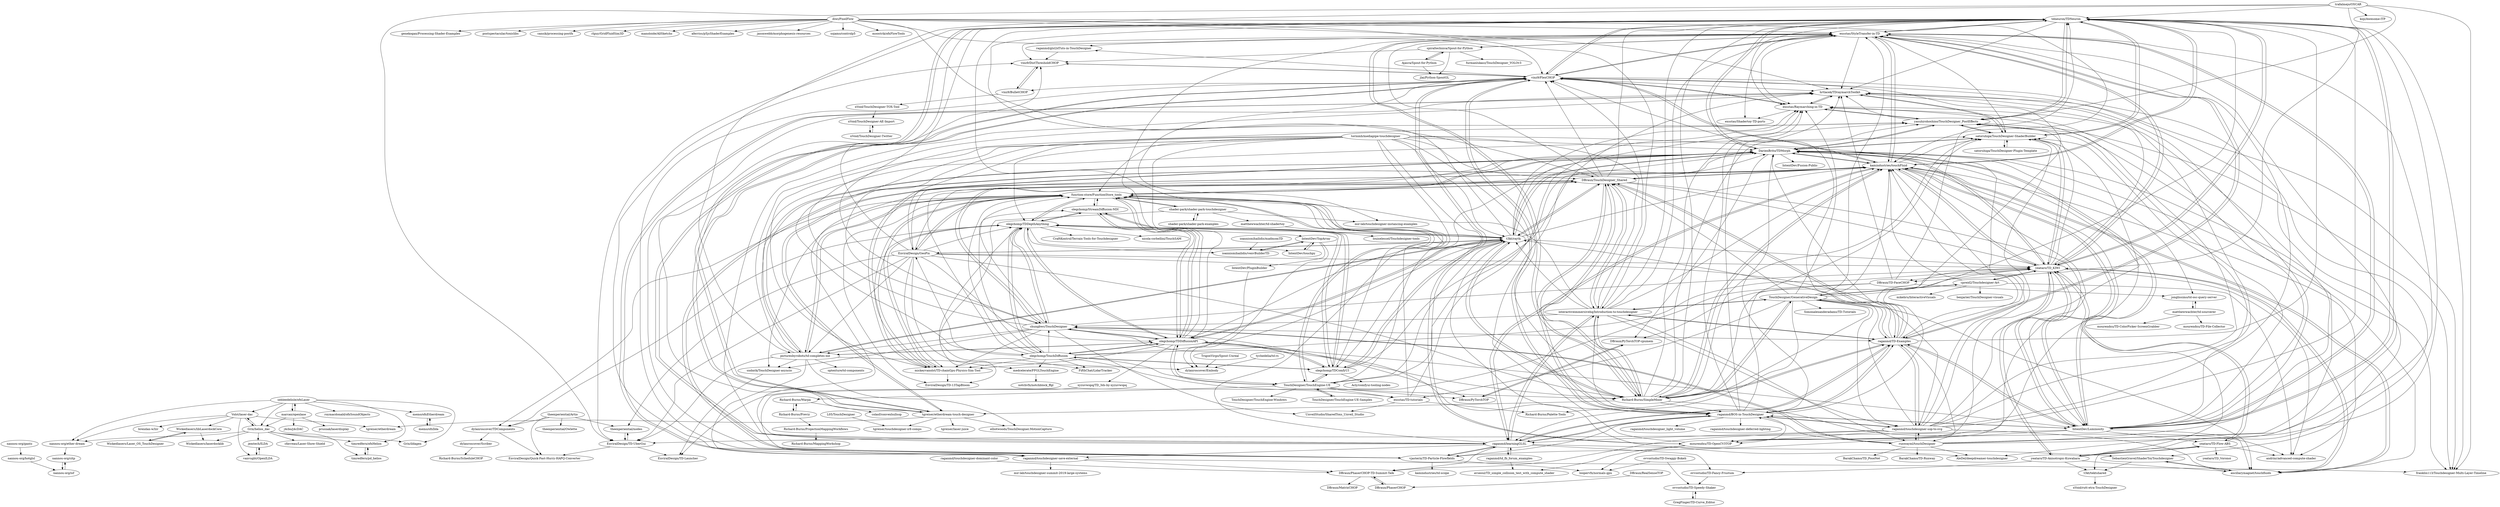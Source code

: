 digraph G {
"tdneuron/TDNeuron" -> "exsstas/StyleTransfer-in-TD"
"tdneuron/TDNeuron" -> "hrtlacek/TDraymarchToolkit"
"tdneuron/TDNeuron" -> "DarienBrito/TDMorph"
"tdneuron/TDNeuron" -> "vinz9/FlexCHOP"
"tdneuron/TDNeuron" -> "kamindustries/touchFluid"
"tdneuron/TDNeuron" -> "exsstas/Raymarching-in-TD"
"tdneuron/TDNeuron" -> "EnviralDesign/TD-UberGui"
"tdneuron/TDNeuron" -> "yasuhirohoshino/TouchDesigner_PostEffects"
"tdneuron/TDNeuron" -> "tgreiser/etherdream-touch-designer"
"tdneuron/TDNeuron" -> "satoruhiga/TouchDesigner-ShaderBuilder"
"tdneuron/TDNeuron" -> "yeataro/TD_KIWI"
"tdneuron/TDNeuron" -> "IntentDev/Luminosity"
"tdneuron/TDNeuron" -> "franklin113/Touchdesigner-Multi-Layer-Timeline"
"memo/ofxEtherdream" -> "memo/ofxIlda"
"yeataro/TD-Flow-ABS" -> "yeataro/TD_KIWI"
"yeataro/TD-Flow-ABS" -> "yeataro/TD-Anisotropic-Kuwahara"
"yeataro/TD-Flow-ABS" -> "yeataro/TD_Voronoi"
"yeataro/TD-Flow-ABS" -> "andrinr/advanced-compute-shader"
"yeataro/TD-Flow-ABS" -> "t3kt/tektshared"
"yeataro/TD_KIWI" -> "kamindustries/touchFluid"
"yeataro/TD_KIWI" -> "yeataro/TD-Flow-ABS"
"yeataro/TD_KIWI" -> "exsstas/StyleTransfer-in-TD"
"yeataro/TD_KIWI" -> "hrtlacek/TDraymarchToolkit"
"yeataro/TD_KIWI" -> "ancillarymagnet/touchfluids"
"yeataro/TD_KIWI" -> "satoruhiga/TouchDesigner-ShaderBuilder"
"yeataro/TD_KIWI" -> "tdneuron/TDNeuron"
"yeataro/TD_KIWI" -> "DarienBrito/TDMorph"
"yeataro/TD_KIWI" -> "IntentDev/Luminosity"
"yeataro/TD_KIWI" -> "yasuhirohoshino/TouchDesigner_PostEffects"
"yeataro/TD_KIWI" -> "cpreid2/Touchdesigner-Art"
"yeataro/TD_KIWI" -> "andrinr/advanced-compute-shader"
"yeataro/TD_KIWI" -> "yeataro/TD-Anisotropic-Kuwahara"
"yeataro/TD_KIWI" -> "DBraun/TD-FaceCHOP"
"yeataro/TD_KIWI" -> "mourendxu/TD-OpenCV3TOP"
"cpreid2/Touchdesigner-Art" -> "benjarier/TouchDesigner-visuals"
"cpreid2/Touchdesigner-Art" -> "yeataro/TD_KIWI"
"cpreid2/Touchdesigner-Art" -> "mikebru/InteractiveVisuals"
"cpreid2/Touchdesigner-Art" -> "kamindustries/touchFluid"
"cpreid2/Touchdesigner-Art" -> "andrinr/advanced-compute-shader"
"cpreid2/Touchdesigner-Art" -> "TouchDesigner/GenerativeDesign"
"Volst/laser-dac" -> "Grix/helios_dac"
"Volst/laser-dac" -> "nannou-org/ether-dream"
"Volst/laser-dac" -> "vanvught/OpenILDA"
"Volst/laser-dac" -> "Wickedlasers/libLaserdockCore"
"Volst/laser-dac" -> "tgreiser/etherdream"
"Volst/laser-dac" -> "brendan-w/lzr"
"satoruhiga/TouchDesigner-Plugin-Template" -> "satoruhiga/TouchDesigner-ShaderBuilder"
"IntentDev/Luminosity" -> "kamindustries/touchFluid"
"IntentDev/Luminosity" -> "hrtlacek/TDraymarchToolkit"
"IntentDev/Luminosity" -> "tdneuron/TDNeuron"
"IntentDev/Luminosity" -> "satoruhiga/TouchDesigner-ShaderBuilder"
"IntentDev/Luminosity" -> "yeataro/TD_KIWI"
"IntentDev/Luminosity" -> "DarienBrito/TDMorph"
"IntentDev/Luminosity" -> "exsstas/StyleTransfer-in-TD"
"IntentDev/Luminosity" -> "ancillarymagnet/touchfluids"
"IntentDev/Luminosity" -> "yeataro/TD-Flow-ABS"
"IntentDev/Luminosity" -> "raganmd/BOS-in-TouchDesigner"
"IntentDev/Luminosity" -> "vjasterix/TD-Particle-Flowfields"
"IntentDev/Luminosity" -> "raganmd/TD-Examples"
"IntentDev/Luminosity" -> "exsstas/Raymarching-in-TD"
"IntentDev/Luminosity" -> "EnviralDesign/TD-UberGui"
"IntentDev/Luminosity" -> "yasuhirohoshino/TouchDesigner_PostEffects"
"spiraltechnica/Spout-for-Python" -> "Ajasra/Spout-for-Python"
"spiraltechnica/Spout-for-Python" -> "exsstas/StyleTransfer-in-TD"
"spiraltechnica/Spout-for-Python" -> "furmanlukasz/TouchDesigner_YOLOv3"
"spiraltechnica/Spout-for-Python" -> "jlai/Python-SpoutGL"
"spiraltechnica/Spout-for-Python" -> "vinz9/DistThresholdCHOP"
"raganmd/touchdesigner-sop-to-svg" -> "raganmd/BOS-in-TouchDesigner"
"raganmd/touchdesigner-sop-to-svg" -> "satoruhiga/TouchDesigner-ShaderBuilder"
"raganmd/touchdesigner-sop-to-svg" -> "ancillarymagnet/touchfluids"
"raganmd/touchdesigner-sop-to-svg" -> "kamindustries/touchFluid"
"raganmd/touchdesigner-sop-to-svg" -> "runwayml/touchDesigner"
"raganmd/touchdesigner-sop-to-svg" -> "raganmd/TD-Examples"
"raganmd/touchdesigner-sop-to-svg" -> "tdneuron/TDNeuron"
"raganmd/touchdesigner-sop-to-svg" -> "hrtlacek/TDraymarchToolkit"
"raganmd/touchdesigner-sop-to-svg" -> "mourendxu/TD-OpenCV3TOP"
"raganmd/touchdesigner-sop-to-svg" -> "DBraun/PhaserCHOP-TD-Summit-Talk"
"raganmd/touchdesigner-sop-to-svg" -> "exsstas/StyleTransfer-in-TD"
"raganmd/touchdesigner-sop-to-svg" -> "raganmd/learningGLSL"
"raganmd/touchdesigner-sop-to-svg" -> "vinz9/FlexCHOP"
"raganmd/touchdesigner-sop-to-svg" -> "exsstas/Raymarching-in-TD"
"raganmd/touchdesigner-sop-to-svg" -> "DarienBrito/TDMorph"
"Richard-Burns/SimpleMixer" -> "kamindustries/touchFluid"
"Richard-Burns/SimpleMixer" -> "DBraun/TouchDesigner_Shared"
"Richard-Burns/SimpleMixer" -> "raganmd/TD-Examples"
"Richard-Burns/SimpleMixer" -> "t3kt/raytk"
"Richard-Burns/SimpleMixer" -> "yeataro/TD_KIWI"
"Richard-Burns/SimpleMixer" -> "exsstas/StyleTransfer-in-TD"
"Richard-Burns/SimpleMixer" -> "tdneuron/TDNeuron"
"Richard-Burns/SimpleMixer" -> "satoruhiga/TouchDesigner-ShaderBuilder"
"Richard-Burns/SimpleMixer" -> "interactiveimmersivehq/Introduction-to-touchdesigner"
"Richard-Burns/SimpleMixer" -> "exsstas/Raymarching-in-TD"
"Richard-Burns/SimpleMixer" -> "yasuhirohoshino/TouchDesigner_PostEffects"
"Richard-Burns/SimpleMixer" -> "raganmd/BOS-in-TouchDesigner"
"Richard-Burns/SimpleMixer" -> "TouchDesigner/GenerativeDesign"
"Richard-Burns/SimpleMixer" -> "andrinr/advanced-compute-shader"
"Richard-Burns/SimpleMixer" -> "tgreiser/etherdream-touch-designer"
"TouchDesigner/GenerativeDesign" -> "cpreid2/Touchdesigner-Art"
"TouchDesigner/GenerativeDesign" -> "kamindustries/touchFluid"
"TouchDesigner/GenerativeDesign" -> "Richard-Burns/SimpleMixer"
"TouchDesigner/GenerativeDesign" -> "raganmd/TD-Examples"
"TouchDesigner/GenerativeDesign" -> "raganmd/touchdesigner-sop-to-svg"
"TouchDesigner/GenerativeDesign" -> "Simonalexanderadams/TD-Tutorials"
"TouchDesigner/GenerativeDesign" -> "yeataro/TD_KIWI"
"TouchDesigner/GenerativeDesign" -> "interactiveimmersivehq/Introduction-to-touchdesigner"
"TouchDesigner/GenerativeDesign" -> "exsstas/StyleTransfer-in-TD"
"TouchDesigner/GenerativeDesign" -> "DBraun/TouchDesigner_Shared"
"TouchDesigner/GenerativeDesign" -> "exsstas/Raymarching-in-TD"
"TouchDesigner/GenerativeDesign" -> "ancillarymagnet/touchfluids"
"TouchDesigner/GenerativeDesign" -> "raganmd/learningGLSL"
"TouchDesigner/GenerativeDesign" -> "exsstas/TD-tutorials"
"TouchDesigner/GenerativeDesign" -> "Richard-Burns/Palette-Tools"
"raganmd/touchdesigner-dominant-color" -> "DBraun/PhaserCHOP-TD-Summit-Talk"
"raganmd/touchdesigner-save-external" -> "hrtlacek/TDraymarchToolkit"
"raganmd/touchdesigner-save-external" -> "mir-lab/touchdesigner-summit-2019-large-systems"
"raganmd/touchdesigner-save-external" -> "franklin113/Touchdesigner-Multi-Layer-Timeline"
"raganmd/touchdesigner-save-external" -> "DBraun/PhaserCHOP-TD-Summit-Talk"
"t3kt/tektshared" -> "nVoid/rutt-etra-TouchDesigner"
"L05/TouchDesigner" -> "tgreiser/touchdesigner-ir8-comps"
"runwayml/touchDesigner" -> "BarakChamo/TD_PoseNet"
"runwayml/touchDesigner" -> "BarakChamo/TD-Runway"
"runwayml/touchDesigner" -> "AleDel/deepdreamer-touchdesigner"
"runwayml/touchDesigner" -> "exsstas/Raymarching-in-TD"
"runwayml/touchDesigner" -> "raganmd/touchdesigner-sop-to-svg"
"runwayml/touchDesigner" -> "tdneuron/TDNeuron"
"runwayml/touchDesigner" -> "yasuhirohoshino/TouchDesigner_PostEffects"
"runwayml/touchDesigner" -> "raganmd/BOS-in-TouchDesigner"
"runwayml/touchDesigner" -> "exsstas/StyleTransfer-in-TD"
"runwayml/touchDesigner" -> "chungbwc/TouchDesigner"
"yeataro/TD-Anisotropic-Kuwahara" -> "yeataro/TD-Flow-ABS"
"yeataro/TD-Anisotropic-Kuwahara" -> "yeataro/TD_KIWI"
"yeataro/TD-Anisotropic-Kuwahara" -> "kamindustries/touchFluid"
"yeataro/TD-Anisotropic-Kuwahara" -> "ovvostudio/TD-Fancy-Frustum"
"yeataro/TD-Anisotropic-Kuwahara" -> "t3kt/tektshared"
"yeataro/TD-Anisotropic-Kuwahara" -> "vinz9/FlexCHOP"
"yeataro/TD-Anisotropic-Kuwahara" -> "ancillarymagnet/touchfluids"
"mourendxu/TD-OpenCV3TOP" -> "hrtlacek/TDraymarchToolkit"
"mourendxu/TD-OpenCV3TOP" -> "avseoul/TD_simple_collision_test_with_compute_shader"
"mourendxu/TD-OpenCV3TOP" -> "loopervfx/normals-gpu"
"mourendxu/TD-OpenCV3TOP" -> "vinz9/FlexCHOP"
"ancillarymagnet/touchfluids" -> "SebastienGravel/ShaderToyTouchdesigner"
"ancillarymagnet/touchfluids" -> "kamindustries/touchFluid"
"ancillarymagnet/touchfluids" -> "yeataro/TD_KIWI"
"DBraun/PhaserCHOP" -> "DBraun/PhaserCHOP-TD-Summit-Talk"
"Richard-Burns/Previz" -> "Richard-Burns/Warpa"
"Richard-Burns/Previz" -> "Richard-Burns/ProjectionMappingWorkflows"
"nannou-org/gantz" -> "nannou-org/hotglsl"
"nannou-org/citp" -> "nannou-org/isf"
"vanvught/OpenILDA" -> "jemtech/ILDA"
"trafalmejo/OSCAR" -> "tdneuron/TDNeuron"
"trafalmejo/OSCAR" -> "picturesbyrobots/td-completes-me"
"trafalmejo/OSCAR" -> "DBraun/TD-FaceCHOP"
"trafalmejo/OSCAR" -> "franklin113/Touchdesigner-Multi-Layer-Timeline"
"trafalmejo/OSCAR" -> "yasuhirohoshino/TouchDesigner_PostEffects"
"trafalmejo/OSCAR" -> "koji/Awesome-ITP" ["e"=1]
"trafalmejo/OSCAR" -> "EnviralDesign/TD-UberGui"
"timredfern/ofxHelios" -> "timredfern/pd_helios"
"timredfern/pd_helios" -> "timredfern/ofxHelios"
"Wickedlasers/libLaserdockCore" -> "Wickedlasers/laserdocklib"
"Wickedlasers/libLaserdockCore" -> "Wickedlasers/Laser_OS_TouchDesigner"
"vinz9/DistThresholdCHOP" -> "vinz9/BulletCHOP"
"vinz9/DistThresholdCHOP" -> "vinz9/FlexCHOP"
"vinz9/BulletCHOP" -> "vinz9/DistThresholdCHOP"
"vinz9/BulletCHOP" -> "nVoid/TouchDesigner-TOX-Tool"
"memo/ofxIlda" -> "memo/ofxEtherdream"
"DBraun/RealSenseTOP" -> "DBraun/PhaserCHOP"
"nannou-org/ether-dream" -> "nannou-org/citp"
"TouchDesigner/TouchEngine-UE" -> "TouchDesigner/TouchEngine-UE-Samples"
"TouchDesigner/TouchEngine-UE" -> "function-store/FunctionStore_tools"
"TouchDesigner/TouchEngine-UE" -> "olegchomp/TDComfyUI"
"TouchDesigner/TouchEngine-UE" -> "olegchomp/TDDiffusionAPI"
"TouchDesigner/TouchEngine-UE" -> "TouchDesigner/TouchEngine-Windows"
"TouchDesigner/TouchEngine-UE" -> "Richard-Burns/SimpleMixer"
"TouchDesigner/TouchEngine-UE" -> "Richard-Burns/Warpa"
"TouchDesigner/TouchEngine-UE" -> "t3kt/raytk"
"TouchDesigner/TouchEngine-UE" -> "exsstas/TD-tutorials"
"TouchDesigner/TouchEngine-UE" -> "DarienBrito/TDMorph"
"TouchDesigner/TouchEngine-UE" -> "DBraun/PyTorchTOP"
"interactiveimmersivehq/Introduction-to-touchdesigner" -> "raganmd/TD-Examples"
"interactiveimmersivehq/Introduction-to-touchdesigner" -> "DBraun/TouchDesigner_Shared"
"interactiveimmersivehq/Introduction-to-touchdesigner" -> "raganmd/learningGLSL"
"interactiveimmersivehq/Introduction-to-touchdesigner" -> "Richard-Burns/SimpleMixer"
"interactiveimmersivehq/Introduction-to-touchdesigner" -> "raganmd/BOS-in-TouchDesigner"
"interactiveimmersivehq/Introduction-to-touchdesigner" -> "vinz9/FlexCHOP"
"interactiveimmersivehq/Introduction-to-touchdesigner" -> "runwayml/touchDesigner"
"interactiveimmersivehq/Introduction-to-touchdesigner" -> "kamindustries/touchFluid"
"interactiveimmersivehq/Introduction-to-touchdesigner" -> "t3kt/raytk"
"interactiveimmersivehq/Introduction-to-touchdesigner" -> "raganmd/touchdesigner-sop-to-svg"
"interactiveimmersivehq/Introduction-to-touchdesigner" -> "TouchDesigner/GenerativeDesign"
"interactiveimmersivehq/Introduction-to-touchdesigner" -> "exsstas/StyleTransfer-in-TD"
"interactiveimmersivehq/Introduction-to-touchdesigner" -> "tdneuron/TDNeuron"
"interactiveimmersivehq/Introduction-to-touchdesigner" -> "function-store/FunctionStore_tools"
"interactiveimmersivehq/Introduction-to-touchdesigner" -> "chungbwc/TouchDesigner"
"satoruhiga/TouchDesigner-ShaderBuilder" -> "yasuhirohoshino/TouchDesigner_PostEffects"
"satoruhiga/TouchDesigner-ShaderBuilder" -> "hrtlacek/TDraymarchToolkit"
"satoruhiga/TouchDesigner-ShaderBuilder" -> "DarienBrito/TDMorph"
"satoruhiga/TouchDesigner-ShaderBuilder" -> "yeataro/TD_KIWI"
"satoruhiga/TouchDesigner-ShaderBuilder" -> "satoruhiga/TouchDesigner-Plugin-Template"
"satoruhiga/TouchDesigner-ShaderBuilder" -> "tdneuron/TDNeuron"
"satoruhiga/TouchDesigner-ShaderBuilder" -> "mourendxu/TD-OpenCV3TOP"
"matthewwachter/td-shadertoy" -> "louiselessel/Touchdesigner-tools"
"yasuhirohoshino/TouchDesigner_PostEffects" -> "satoruhiga/TouchDesigner-ShaderBuilder"
"yasuhirohoshino/TouchDesigner_PostEffects" -> "exsstas/Raymarching-in-TD"
"yasuhirohoshino/TouchDesigner_PostEffects" -> "franklin113/Touchdesigner-Multi-Layer-Timeline"
"yasuhirohoshino/TouchDesigner_PostEffects" -> "tdneuron/TDNeuron"
"yasuhirohoshino/TouchDesigner_PostEffects" -> "hrtlacek/TDraymarchToolkit"
"yasuhirohoshino/TouchDesigner_PostEffects" -> "DarienBrito/TDMorph"
"picturesbyrobots/td-completes-me" -> "DarienBrito/TDMorph"
"picturesbyrobots/td-completes-me" -> "t3kt/raytk"
"picturesbyrobots/td-completes-me" -> "EnviralDesign/TD-UberGui"
"picturesbyrobots/td-completes-me" -> "satoruhiga/TouchDesigner-ShaderBuilder"
"picturesbyrobots/td-completes-me" -> "yasuhirohoshino/TouchDesigner_PostEffects"
"picturesbyrobots/td-completes-me" -> "sndmtk/TouchDesigner-asyncio"
"picturesbyrobots/td-completes-me" -> "function-store/FunctionStore_tools"
"picturesbyrobots/td-completes-me" -> "optexture/td-components"
"picturesbyrobots/td-completes-me" -> "raganmd/touchdesigner-save-external"
"picturesbyrobots/td-completes-me" -> "dylanroscover/Embody"
"picturesbyrobots/td-completes-me" -> "olegchomp/TDDiffusionAPI"
"picturesbyrobots/td-completes-me" -> "elliotwoods/TouchDesigner.MotionCapture"
"DarienBrito/TDMorph" -> "satoruhiga/TouchDesigner-ShaderBuilder"
"DarienBrito/TDMorph" -> "t3kt/raytk"
"DarienBrito/TDMorph" -> "tdneuron/TDNeuron"
"DarienBrito/TDMorph" -> "function-store/FunctionStore_tools"
"DarienBrito/TDMorph" -> "kamindustries/touchFluid"
"DarienBrito/TDMorph" -> "picturesbyrobots/td-completes-me"
"DarienBrito/TDMorph" -> "franklin113/Touchdesigner-Multi-Layer-Timeline"
"DarienBrito/TDMorph" -> "DBraun/PyTorchTOP-cpumem"
"DarienBrito/TDMorph" -> "yasuhirohoshino/TouchDesigner_PostEffects"
"DarienBrito/TDMorph" -> "mickeyvanolst/TD-chainGpu-Physics-Sim-Tool"
"DarienBrito/TDMorph" -> "yeataro/TD_KIWI"
"DarienBrito/TDMorph" -> "ancillarymagnet/touchfluids"
"DarienBrito/TDMorph" -> "IntentDev/Fusion-Public"
"DarienBrito/TDMorph" -> "IntentDev/Luminosity"
"DarienBrito/TDMorph" -> "jonglissimo/td-osc-query-server"
"t3kt/raytk" -> "DarienBrito/TDMorph"
"t3kt/raytk" -> "function-store/FunctionStore_tools"
"t3kt/raytk" -> "picturesbyrobots/td-completes-me"
"t3kt/raytk" -> "DBraun/TouchDesigner_Shared"
"t3kt/raytk" -> "EnviralDesign/GeoPix"
"t3kt/raytk" -> "tdneuron/TDNeuron"
"t3kt/raytk" -> "Richard-Burns/SimpleMixer"
"t3kt/raytk" -> "yasuhirohoshino/TouchDesigner_PostEffects"
"t3kt/raytk" -> "raganmd/BOS-in-TouchDesigner"
"t3kt/raytk" -> "yeataro/TD_KIWI"
"t3kt/raytk" -> "exsstas/Raymarching-in-TD"
"t3kt/raytk" -> "olegchomp/TDDepthAnything"
"t3kt/raytk" -> "kamindustries/touchFluid"
"t3kt/raytk" -> "olegchomp/TDDiffusionAPI"
"t3kt/raytk" -> "olegchomp/TDComfyUI"
"dylanroscover/Scriber" -> "Richard-Burns/ScheduleCHOP"
"exsstas/Raymarching-in-TD" -> "hrtlacek/TDraymarchToolkit"
"exsstas/Raymarching-in-TD" -> "exsstas/Shadertoy-TD-ports"
"exsstas/Raymarching-in-TD" -> "vinz9/FlexCHOP"
"exsstas/Raymarching-in-TD" -> "yasuhirohoshino/TouchDesigner_PostEffects"
"DBraun/PhaserCHOP-TD-Summit-Talk" -> "DBraun/PhaserCHOP"
"DBraun/PhaserCHOP-TD-Summit-Talk" -> "DBraun/MatrixCHOP"
"hrtlacek/TDraymarchToolkit" -> "exsstas/Raymarching-in-TD"
"hrtlacek/TDraymarchToolkit" -> "satoruhiga/TouchDesigner-ShaderBuilder"
"hrtlacek/TDraymarchToolkit" -> "raganmd/touchdesigner-save-external"
"hrtlacek/TDraymarchToolkit" -> "franklin113/Touchdesigner-Multi-Layer-Timeline"
"DBraun/TD-FaceCHOP" -> "jonglissimo/td-osc-query-server"
"DBraun/TD-FaceCHOP" -> "hrtlacek/TDraymarchToolkit"
"DBraun/TD-FaceCHOP" -> "DBraun/PyTorchTOP-cpumem"
"DBraun/TD-FaceCHOP" -> "tdneuron/TDNeuron"
"DBraun/TD-FaceCHOP" -> "raganmd/touchdesigner-save-external"
"Ajasra/Spout-for-Python" -> "jlai/Python-SpoutGL"
"Ajasra/Spout-for-Python" -> "spiraltechnica/Spout-for-Python"
"jonglissimo/td-osc-query-server" -> "matthewwachter/td-sourcerer"
"matthewwachter/td-sourcerer" -> "mourendxu/TD-File-Collector"
"matthewwachter/td-sourcerer" -> "jonglissimo/td-osc-query-server"
"matthewwachter/td-sourcerer" -> "mourendxu/TD-ColorPicker-ScreenGrabber"
"TouchDesigner/TouchEngine-UE-Samples" -> "TouchDesigner/TouchEngine-UE"
"Richard-Burns/ProjectionMappingWorkflows" -> "Richard-Burns/MappingWorkshop"
"nannou-org/isf" -> "nannou-org/citp"
"theexperiential/nodeo" -> "EnviralDesign/TD-UberGui"
"DBraun/PyTorchTOP-cpumem" -> "DBraun/PyTorchTOP"
"shader-park/shader-park-touchdesigner" -> "function-store/FunctionStore_tools"
"shader-park/shader-park-touchdesigner" -> "matthewwachter/td-shadertoy"
"shader-park/shader-park-touchdesigner" -> "mir-lab/touchdesigner-instancing-examples"
"shader-park/shader-park-touchdesigner" -> "EnviralDesign/TD-13TapBloom"
"shader-park/shader-park-touchdesigner" -> "shader-park/shader-park-examples"
"Wickedlasers/Laser_OS_TouchDesigner" -> "Wickedlasers/libLaserdockCore"
"nannou-org/hotglsl" -> "nannou-org/isf"
"GregFinger/TD-Curve_Editor" -> "ovvostudio/TD-Speedy-Shaker"
"raganmd/TD-Examples" -> "interactiveimmersivehq/Introduction-to-touchdesigner"
"raganmd/TD-Examples" -> "DBraun/TouchDesigner_Shared"
"raganmd/TD-Examples" -> "raganmd/learningGLSL"
"raganmd/TD-Examples" -> "Richard-Burns/SimpleMixer"
"raganmd/TD-Examples" -> "exsstas/StyleTransfer-in-TD"
"raganmd/TD-Examples" -> "raganmd/touchdesigner-sop-to-svg"
"raganmd/TD-Examples" -> "raganmd/BOS-in-TouchDesigner"
"raganmd/TD-Examples" -> "vinz9/FlexCHOP"
"raganmd/TD-Examples" -> "IntentDev/Luminosity"
"raganmd/TD-Examples" -> "kamindustries/touchFluid"
"raganmd/TD-Examples" -> "runwayml/touchDesigner"
"raganmd/TD-Examples" -> "tdneuron/TDNeuron"
"raganmd/TD-Examples" -> "TouchDesigner/GenerativeDesign"
"raganmd/TD-Examples" -> "t3kt/raytk"
"raganmd/TD-Examples" -> "DarienBrito/TDMorph"
"EnviralDesign/GeoPix" -> "EnviralDesign/TD-UberGui"
"EnviralDesign/GeoPix" -> "t3kt/raytk"
"EnviralDesign/GeoPix" -> "DarienBrito/TDMorph"
"EnviralDesign/GeoPix" -> "function-store/FunctionStore_tools"
"EnviralDesign/GeoPix" -> "tdneuron/TDNeuron"
"EnviralDesign/GeoPix" -> "mickeyvanolst/TD-chainGpu-Physics-Sim-Tool"
"EnviralDesign/GeoPix" -> "Richard-Burns/SimpleMixer"
"EnviralDesign/GeoPix" -> "picturesbyrobots/td-completes-me"
"EnviralDesign/GeoPix" -> "DBraun/TouchDesigner_Shared"
"EnviralDesign/GeoPix" -> "olegchomp/TDDiffusionAPI"
"EnviralDesign/GeoPix" -> "medcelerate/FFGLTouchEngine"
"EnviralDesign/GeoPix" -> "olegchomp/TDDepthAnything"
"EnviralDesign/GeoPix" -> "yeataro/TD_KIWI"
"EnviralDesign/GeoPix" -> "raganmd/touchdesigner-sop-to-svg"
"EnviralDesign/GeoPix" -> "theexperiential/nodeo"
"shader-park/shader-park-examples" -> "shader-park/shader-park-touchdesigner"
"chungbwc/TouchDesigner" -> "olegchomp/TDDiffusionAPI"
"chungbwc/TouchDesigner" -> "yeataro/TD_KIWI"
"chungbwc/TouchDesigner" -> "runwayml/touchDesigner"
"chungbwc/TouchDesigner" -> "DBraun/TouchDesigner_Shared"
"chungbwc/TouchDesigner" -> "AleDel/deepdreamer-touchdesigner"
"chungbwc/TouchDesigner" -> "olegchomp/TDDepthAnything"
"chungbwc/TouchDesigner" -> "function-store/FunctionStore_tools"
"chungbwc/TouchDesigner" -> "Richard-Burns/SimpleMixer"
"chungbwc/TouchDesigner" -> "yasuhirohoshino/TouchDesigner_PostEffects"
"chungbwc/TouchDesigner" -> "mickeyvanolst/TD-chainGpu-Physics-Sim-Tool"
"chungbwc/TouchDesigner" -> "UnveilStudio/SharedToxs_Unveil_Studio"
"chungbwc/TouchDesigner" -> "tdneuron/TDNeuron"
"chungbwc/TouchDesigner" -> "picturesbyrobots/td-completes-me"
"chungbwc/TouchDesigner" -> "raganmd/TD-Examples"
"chungbwc/TouchDesigner" -> "sndmtk/TouchDesigner-asyncio"
"theexperiential/Artio" -> "dylanroscover/TDComponents"
"theexperiential/Artio" -> "EnviralDesign/Quick-Fast-Hurry-HAPQ-Converter"
"theexperiential/Artio" -> "theexperiential/Owlette"
"theexperiential/Artio" -> "theexperiential/nodeo"
"SebastienGravel/ShaderToyTouchdesigner" -> "ancillarymagnet/touchfluids"
"SebastienGravel/ShaderToyTouchdesigner" -> "t3kt/tektshared"
"DBraun/PyTorchTOP" -> "DBraun/PyTorchTOP-cpumem"
"sndmtk/TouchDesigner-asyncio" -> "EnviralDesign/TD-Launcher"
"dylanroscover/TDComponents" -> "dylanroscover/Scriber"
"dylanroscover/TDComponents" -> "EnviralDesign/Quick-Fast-Hurry-HAPQ-Converter"
"EnviralDesign/TD-UberGui" -> "EnviralDesign/Quick-Fast-Hurry-HAPQ-Converter"
"EnviralDesign/TD-UberGui" -> "EnviralDesign/TD-Launcher"
"EnviralDesign/TD-UberGui" -> "theexperiential/nodeo"
"vjasterix/TD-Particle-Flowfields" -> "kamindustries/td-scope"
"vjasterix/TD-Particle-Flowfields" -> "hrtlacek/TDraymarchToolkit"
"vjasterix/TD-Particle-Flowfields" -> "vinz9/DistThresholdCHOP"
"vjasterix/TD-Particle-Flowfields" -> "raganmd/learningGLSL"
"vjasterix/TD-Particle-Flowfields" -> "loopervfx/normals-gpu"
"vjasterix/TD-Particle-Flowfields" -> "kamindustries/touchFluid"
"TrigonVirgo/Spout-Unreal" -> "dylanroscover/Embody"
"sebleedelisle/ofxLaser" -> "Volst/laser-dac"
"sebleedelisle/ofxLaser" -> "Grix/helios_dac"
"sebleedelisle/ofxLaser" -> "marcan/openlase"
"sebleedelisle/ofxLaser" -> "nannou-org/ether-dream"
"sebleedelisle/ofxLaser" -> "timredfern/ofxHelios"
"sebleedelisle/ofxLaser" -> "memo/ofxEtherdream"
"sebleedelisle/ofxLaser" -> "roymacdonald/ofxSoundObjects" ["e"=1]
"sebleedelisle/ofxLaser" -> "Grix/ildagen"
"raganmd/learningGLSL" -> "raganmd/BOS-in-TouchDesigner"
"raganmd/learningGLSL" -> "vinz9/FlexCHOP"
"raganmd/learningGLSL" -> "raganmd/TD-Examples"
"raganmd/learningGLSL" -> "raganmd/td_fb_forum_examples"
"raganmd/learningGLSL" -> "vjasterix/TD-Particle-Flowfields"
"raganmd/learningGLSL" -> "DBraun/PhaserCHOP-TD-Summit-Talk"
"raganmd/learningGLSL" -> "kamindustries/touchFluid"
"raganmd/learningGLSL" -> "hrtlacek/TDraymarchToolkit"
"raganmd/learningGLSL" -> "ovvostudio/TD-Fancy-Frustum"
"raganmd/learningGLSL" -> "raganmd/touchdesigner-save-external"
"raganmd/learningGLSL" -> "tdneuron/TDNeuron"
"raganmd/learningGLSL" -> "SebastienGravel/ShaderToyTouchdesigner"
"raganmd/learningGLSL" -> "interactiveimmersivehq/Introduction-to-touchdesigner"
"jemtech/ILDA" -> "vanvught/OpenILDA"
"tychedelia/td-rs" -> "dylanroscover/Embody"
"nVoid/TouchDesigner-Twitter" -> "nVoid/TouchDesigner-AE-Import"
"tgreiser/etherdream-touch-designer" -> "tgreiser/touchdesigner-ir8-comps"
"tgreiser/etherdream-touch-designer" -> "tgreiser/laser-juice"
"tgreiser/etherdream-touch-designer" -> "tdneuron/TDNeuron"
"tgreiser/etherdream-touch-designer" -> "kamindustries/touchFluid"
"tgreiser/etherdream-touch-designer" -> "vinz9/DistThresholdCHOP"
"tgreiser/etherdream-touch-designer" -> "elliotwoods/TouchDesigner.MotionCapture"
"tgreiser/etherdream-touch-designer" -> "tgreiser/etherdream"
"tgreiser/etherdream-touch-designer" -> "vinz9/FlexCHOP"
"olegchomp/TDDiffusionAPI" -> "olegchomp/TDDepthAnything"
"olegchomp/TDDiffusionAPI" -> "olegchomp/TDComfyUI"
"olegchomp/TDDiffusionAPI" -> "function-store/FunctionStore_tools"
"olegchomp/TDDiffusionAPI" -> "olegchomp/StreamDiffusion-NDI"
"olegchomp/TDDiffusionAPI" -> "chungbwc/TouchDesigner"
"olegchomp/TDDiffusionAPI" -> "olegchomp/TouchDiffusion"
"olegchomp/TDDiffusionAPI" -> "picturesbyrobots/td-completes-me"
"olegchomp/TDDiffusionAPI" -> "mickeyvanolst/TD-chainGpu-Physics-Sim-Tool"
"olegchomp/TDDiffusionAPI" -> "t3kt/raytk"
"olegchomp/TDDiffusionAPI" -> "exsstas/StyleTransfer-in-TD"
"olegchomp/TDDiffusionAPI" -> "DarienBrito/TDMorph"
"olegchomp/TDDiffusionAPI" -> "IntentDev/Luminosity"
"olegchomp/TDDiffusionAPI" -> "xyzuvwopq/TD_3ds-by-xyzuvwopq"
"olegchomp/TDDiffusionAPI" -> "TouchDesigner/TouchEngine-UE"
"olegchomp/TDDiffusionAPI" -> "DBraun/PyTorchTOP"
"kamindustries/touchFluid" -> "yeataro/TD_KIWI"
"kamindustries/touchFluid" -> "vinz9/FlexCHOP"
"kamindustries/touchFluid" -> "tdneuron/TDNeuron"
"kamindustries/touchFluid" -> "ancillarymagnet/touchfluids"
"kamindustries/touchFluid" -> "IntentDev/Luminosity"
"kamindustries/touchFluid" -> "DarienBrito/TDMorph"
"kamindustries/touchFluid" -> "DBraun/TouchDesigner_Shared"
"kamindustries/touchFluid" -> "exsstas/StyleTransfer-in-TD"
"kamindustries/touchFluid" -> "andrinr/advanced-compute-shader"
"kamindustries/touchFluid" -> "Richard-Burns/SimpleMixer"
"kamindustries/touchFluid" -> "vjasterix/TD-Particle-Flowfields"
"kamindustries/touchFluid" -> "tgreiser/etherdream-touch-designer"
"kamindustries/touchFluid" -> "mourendxu/TD-OpenCV3TOP"
"kamindustries/touchFluid" -> "satoruhiga/TouchDesigner-ShaderBuilder"
"kamindustries/touchFluid" -> "raganmd/learningGLSL"
"xyzuvwopq/TD_3ds-by-xyzuvwopq" -> "EnviralDesign/TD-Launcher"
"Richard-Burns/Warpa" -> "Richard-Burns/Previz"
"Richard-Burns/Warpa" -> "colasf/convexhullsop"
"exsstas/TD-tutorials" -> "Richard-Burns/Palette-Tools"
"exsstas/TD-tutorials" -> "exsstas/Raymarching-in-TD"
"exsstas/TD-tutorials" -> "function-store/FunctionStore_tools"
"exsstas/TD-tutorials" -> "UnveilStudio/SharedToxs_Unveil_Studio"
"ovvostudio/TD-Fancy-Frustum" -> "ovvostudio/TD-Speedy-Shaker"
"marcan/openlase" -> "sebleedelisle/ofxLaser"
"marcan/openlase" -> "Grix/helios_dac"
"marcan/openlase" -> "prusnak/laserdisplay"
"marcan/openlase" -> "j4cbo/j4cDAC"
"torinmb/mediapipe-touchdesigner" -> "DBraun/TouchDesigner_Shared"
"torinmb/mediapipe-touchdesigner" -> "function-store/FunctionStore_tools"
"torinmb/mediapipe-touchdesigner" -> "t3kt/raytk"
"torinmb/mediapipe-touchdesigner" -> "olegchomp/TDDiffusionAPI"
"torinmb/mediapipe-touchdesigner" -> "olegchomp/TouchDiffusion"
"torinmb/mediapipe-touchdesigner" -> "olegchomp/TDDepthAnything"
"torinmb/mediapipe-touchdesigner" -> "EnviralDesign/GeoPix"
"torinmb/mediapipe-touchdesigner" -> "raganmd/TD-Examples"
"torinmb/mediapipe-touchdesigner" -> "TouchDesigner/TouchEngine-UE"
"torinmb/mediapipe-touchdesigner" -> "Richard-Burns/SimpleMixer"
"torinmb/mediapipe-touchdesigner" -> "olegchomp/TDComfyUI"
"torinmb/mediapipe-touchdesigner" -> "interactiveimmersivehq/Introduction-to-touchdesigner"
"torinmb/mediapipe-touchdesigner" -> "chungbwc/TouchDesigner"
"torinmb/mediapipe-touchdesigner" -> "DarienBrito/TDMorph"
"torinmb/mediapipe-touchdesigner" -> "mickeyvanolst/TD-chainGpu-Physics-Sim-Tool"
"diwi/PixelFlow" -> "DBraun/TouchDesigner_Shared"
"diwi/PixelFlow" -> "kamindustries/touchFluid"
"diwi/PixelFlow" -> "vinz9/FlexCHOP"
"diwi/PixelFlow" -> "aferriss/p5jsShaderExamples" ["e"=1]
"diwi/PixelFlow" -> "jasonwebb/morphogenesis-resources" ["e"=1]
"diwi/PixelFlow" -> "exsstas/StyleTransfer-in-TD"
"diwi/PixelFlow" -> "sojamo/controlp5" ["e"=1]
"diwi/PixelFlow" -> "interactiveimmersivehq/Introduction-to-touchdesigner"
"diwi/PixelFlow" -> "moostrik/ofxFlowTools" ["e"=1]
"diwi/PixelFlow" -> "genekogan/Processing-Shader-Examples" ["e"=1]
"diwi/PixelFlow" -> "postspectacular/toxiclibs" ["e"=1]
"diwi/PixelFlow" -> "cansik/processing-postfx" ["e"=1]
"diwi/PixelFlow" -> "hrtlacek/TDraymarchToolkit"
"diwi/PixelFlow" -> "rlguy/GridFluidSim3D" ["e"=1]
"diwi/PixelFlow" -> "manoloide/AllSketchs" ["e"=1]
"function-store/FunctionStore_tools" -> "t3kt/raytk"
"function-store/FunctionStore_tools" -> "DarienBrito/TDMorph"
"function-store/FunctionStore_tools" -> "mickeyvanolst/TD-chainGpu-Physics-Sim-Tool"
"function-store/FunctionStore_tools" -> "olegchomp/TDDiffusionAPI"
"function-store/FunctionStore_tools" -> "shader-park/shader-park-touchdesigner"
"function-store/FunctionStore_tools" -> "sndmtk/TouchDesigner-asyncio"
"function-store/FunctionStore_tools" -> "DBraun/TouchDesigner_Shared"
"function-store/FunctionStore_tools" -> "dylanroscover/TDComponents"
"function-store/FunctionStore_tools" -> "olegchomp/TDDepthAnything"
"function-store/FunctionStore_tools" -> "EnviralDesign/GeoPix"
"function-store/FunctionStore_tools" -> "TouchDesigner/TouchEngine-UE"
"function-store/FunctionStore_tools" -> "picturesbyrobots/td-completes-me"
"function-store/FunctionStore_tools" -> "olegchomp/StreamDiffusion-NDI"
"function-store/FunctionStore_tools" -> "EnviralDesign/TD-13TapBloom"
"function-store/FunctionStore_tools" -> "kamindustries/touchFluid"
"raganmd/td_fb_forum_examples" -> "raganmd/learningGLSL"
"raganmd/td_fb_forum_examples" -> "avseoul/TD_simple_collision_test_with_compute_shader"
"Grix/helios_dac" -> "Volst/laser-dac"
"Grix/helios_dac" -> "nannou-org/ether-dream"
"Grix/helios_dac" -> "Grix/ildagen"
"Grix/helios_dac" -> "Wickedlasers/laserdocklib"
"Grix/helios_dac" -> "timredfern/ofxHelios"
"Grix/helios_dac" -> "cfavreau/Laser-Show-Shield"
"Grix/helios_dac" -> "timredfern/pd_helios"
"Grix/helios_dac" -> "jemtech/ILDA"
"mickeyvanolst/TD-chainGpu-Physics-Sim-Tool" -> "function-store/FunctionStore_tools"
"mickeyvanolst/TD-chainGpu-Physics-Sim-Tool" -> "olegchomp/TDDepthAnything"
"mickeyvanolst/TD-chainGpu-Physics-Sim-Tool" -> "DarienBrito/TDMorph"
"mickeyvanolst/TD-chainGpu-Physics-Sim-Tool" -> "EnviralDesign/TD-13TapBloom"
"nVoid/TouchDesigner-AE-Import" -> "nVoid/TouchDesigner-Twitter"
"olegchomp/StreamDiffusion-NDI" -> "olegchomp/TDDiffusionAPI"
"olegchomp/StreamDiffusion-NDI" -> "olegchomp/TDDepthAnything"
"olegchomp/StreamDiffusion-NDI" -> "olegchomp/TDComfyUI"
"olegchomp/StreamDiffusion-NDI" -> "function-store/FunctionStore_tools"
"olegchomp/TDComfyUI" -> "olegchomp/TDDiffusionAPI"
"olegchomp/TDComfyUI" -> "olegchomp/TouchDiffusion"
"olegchomp/TDComfyUI" -> "olegchomp/TDDepthAnything"
"olegchomp/TDComfyUI" -> "olegchomp/StreamDiffusion-NDI"
"olegchomp/TDComfyUI" -> "t3kt/raytk"
"olegchomp/TDComfyUI" -> "TouchDesigner/TouchEngine-UE"
"olegchomp/TDComfyUI" -> "function-store/FunctionStore_tools"
"olegchomp/TDComfyUI" -> "Acly/comfyui-tooling-nodes" ["e"=1]
"olegchomp/TDComfyUI" -> "DarienBrito/TDMorph"
"DBraun/TouchDesigner_Shared" -> "raganmd/TD-Examples"
"DBraun/TouchDesigner_Shared" -> "interactiveimmersivehq/Introduction-to-touchdesigner"
"DBraun/TouchDesigner_Shared" -> "kamindustries/touchFluid"
"DBraun/TouchDesigner_Shared" -> "t3kt/raytk"
"DBraun/TouchDesigner_Shared" -> "Richard-Burns/SimpleMixer"
"DBraun/TouchDesigner_Shared" -> "function-store/FunctionStore_tools"
"DBraun/TouchDesigner_Shared" -> "raganmd/BOS-in-TouchDesigner"
"DBraun/TouchDesigner_Shared" -> "yeataro/TD_KIWI"
"DBraun/TouchDesigner_Shared" -> "tdneuron/TDNeuron"
"DBraun/TouchDesigner_Shared" -> "raganmd/learningGLSL"
"DBraun/TouchDesigner_Shared" -> "vinz9/FlexCHOP"
"DBraun/TouchDesigner_Shared" -> "exsstas/StyleTransfer-in-TD"
"DBraun/TouchDesigner_Shared" -> "chungbwc/TouchDesigner"
"DBraun/TouchDesigner_Shared" -> "IntentDev/Luminosity"
"DBraun/TouchDesigner_Shared" -> "DarienBrito/TDMorph"
"olegchomp/TDDepthAnything" -> "olegchomp/TouchDiffusion"
"olegchomp/TDDepthAnything" -> "IntentDev/TopArray"
"olegchomp/TDDepthAnything" -> "olegchomp/TDDiffusionAPI"
"olegchomp/TDDepthAnything" -> "mickeyvanolst/TD-chainGpu-Physics-Sim-Tool"
"olegchomp/TDDepthAnything" -> "IntentDev/touchpy"
"olegchomp/TDDepthAnything" -> "olegchomp/StreamDiffusion-NDI"
"olegchomp/TDDepthAnything" -> "olegchomp/TDComfyUI"
"olegchomp/TDDepthAnything" -> "CraftKontrol/Terrain-Tools-for-Touchdesigner"
"olegchomp/TDDepthAnything" -> "function-store/FunctionStore_tools"
"olegchomp/TDDepthAnything" -> "dylanroscover/TDComponents"
"olegchomp/TDDepthAnything" -> "nicola-corbellini/TouchSAM"
"olegchomp/TDDepthAnything" -> "ioannismihailidis/venvBuilderTD"
"olegchomp/TDDepthAnything" -> "t3kt/raytk"
"olegchomp/TDDepthAnything" -> "FifthChat/LidarTracker"
"olegchomp/TDDepthAnything" -> "chungbwc/TouchDesigner"
"IntentDev/TopArray" -> "ioannismihailidis/venvBuilderTD"
"IntentDev/TopArray" -> "IntentDev/touchpy"
"IntentDev/TopArray" -> "IntentDev/PluginBuilder"
"IntentDev/TopArray" -> "dylanroscover/Embody"
"IntentDev/PluginBuilder" -> "dylanroscover/Embody"
"nVoid/TouchDesigner-TOX-Tool" -> "nVoid/TouchDesigner-AE-Import"
"medcelerate/FFGLTouchEngine" -> "notchvfx/notchblock_ffgl"
"olegchomp/TouchDiffusion" -> "olegchomp/TDDepthAnything"
"olegchomp/TouchDiffusion" -> "olegchomp/TDComfyUI"
"olegchomp/TouchDiffusion" -> "olegchomp/TDDiffusionAPI"
"olegchomp/TouchDiffusion" -> "t3kt/raytk"
"olegchomp/TouchDiffusion" -> "olegchomp/StreamDiffusion-NDI"
"olegchomp/TouchDiffusion" -> "DarienBrito/TDMorph"
"olegchomp/TouchDiffusion" -> "chungbwc/TouchDesigner"
"olegchomp/TouchDiffusion" -> "exsstas/TD-tutorials"
"olegchomp/TouchDiffusion" -> "function-store/FunctionStore_tools"
"olegchomp/TouchDiffusion" -> "mickeyvanolst/TD-chainGpu-Physics-Sim-Tool"
"olegchomp/TouchDiffusion" -> "TouchDesigner/TouchEngine-UE"
"olegchomp/TouchDiffusion" -> "medcelerate/FFGLTouchEngine"
"olegchomp/TouchDiffusion" -> "EnviralDesign/GeoPix"
"olegchomp/TouchDiffusion" -> "yeataro/TD_KIWI"
"olegchomp/TouchDiffusion" -> "FifthChat/LidarTracker"
"IntentDev/touchpy" -> "IntentDev/TopArray"
"ioannismihailidis/madmomTD" -> "ioannismihailidis/venvBuilderTD"
"ioannismihailidis/venvBuilderTD" -> "IntentDev/TopArray"
"raganmd/BOS-in-TouchDesigner" -> "raganmd/learningGLSL"
"raganmd/BOS-in-TouchDesigner" -> "raganmd/touchdesigner-sop-to-svg"
"raganmd/BOS-in-TouchDesigner" -> "vinz9/FlexCHOP"
"raganmd/BOS-in-TouchDesigner" -> "raganmd/touchdesigner-deferred-lighting"
"raganmd/BOS-in-TouchDesigner" -> "vjasterix/TD-Particle-Flowfields"
"raganmd/BOS-in-TouchDesigner" -> "tdneuron/TDNeuron"
"raganmd/BOS-in-TouchDesigner" -> "DarienBrito/TDMorph"
"raganmd/BOS-in-TouchDesigner" -> "exsstas/Raymarching-in-TD"
"raganmd/BOS-in-TouchDesigner" -> "IntentDev/Luminosity"
"raganmd/BOS-in-TouchDesigner" -> "raganmd/TD-Examples"
"raganmd/BOS-in-TouchDesigner" -> "DBraun/TouchDesigner_Shared"
"raganmd/BOS-in-TouchDesigner" -> "mourendxu/TD-OpenCV3TOP"
"raganmd/BOS-in-TouchDesigner" -> "satoruhiga/TouchDesigner-ShaderBuilder"
"raganmd/BOS-in-TouchDesigner" -> "raganmd/touchdesigner_light_volume"
"raganmd/BOS-in-TouchDesigner" -> "hrtlacek/TDraymarchToolkit"
"ovvostudio/TD-Swaggy-Bokeh" -> "ovvostudio/TD-Speedy-Shaker"
"ovvostudio/TD-Swaggy-Bokeh" -> "loopervfx/normals-gpu"
"vinz9/FlexCHOP" -> "vinz9/DistThresholdCHOP"
"vinz9/FlexCHOP" -> "exsstas/Raymarching-in-TD"
"vinz9/FlexCHOP" -> "exsstas/StyleTransfer-in-TD"
"vinz9/FlexCHOP" -> "kamindustries/touchFluid"
"vinz9/FlexCHOP" -> "raganmd/learningGLSL"
"vinz9/FlexCHOP" -> "tdneuron/TDNeuron"
"vinz9/FlexCHOP" -> "hrtlacek/TDraymarchToolkit"
"vinz9/FlexCHOP" -> "mourendxu/TD-OpenCV3TOP"
"vinz9/FlexCHOP" -> "vinz9/BulletCHOP"
"vinz9/FlexCHOP" -> "raganmd/BOS-in-TouchDesigner"
"vinz9/FlexCHOP" -> "SebastienGravel/ShaderToyTouchdesigner"
"vinz9/FlexCHOP" -> "raganmd/glsl2dTuts-in-TouchDesigner"
"vinz9/FlexCHOP" -> "tgreiser/etherdream-touch-designer"
"vinz9/FlexCHOP" -> "vjasterix/TD-Particle-Flowfields"
"vinz9/FlexCHOP" -> "mir-lab/touchdesigner-instancing-examples"
"exsstas/StyleTransfer-in-TD" -> "tdneuron/TDNeuron"
"exsstas/StyleTransfer-in-TD" -> "vinz9/FlexCHOP"
"exsstas/StyleTransfer-in-TD" -> "yeataro/TD_KIWI"
"exsstas/StyleTransfer-in-TD" -> "exsstas/Raymarching-in-TD"
"exsstas/StyleTransfer-in-TD" -> "kamindustries/touchFluid"
"exsstas/StyleTransfer-in-TD" -> "hrtlacek/TDraymarchToolkit"
"exsstas/StyleTransfer-in-TD" -> "satoruhiga/TouchDesigner-ShaderBuilder"
"exsstas/StyleTransfer-in-TD" -> "IntentDev/Luminosity"
"exsstas/StyleTransfer-in-TD" -> "AleDel/deepdreamer-touchdesigner"
"exsstas/StyleTransfer-in-TD" -> "raganmd/glsl2dTuts-in-TouchDesigner"
"exsstas/StyleTransfer-in-TD" -> "raganmd/TD-Examples"
"exsstas/StyleTransfer-in-TD" -> "spiraltechnica/Spout-for-Python"
"exsstas/StyleTransfer-in-TD" -> "Richard-Burns/SimpleMixer"
"exsstas/StyleTransfer-in-TD" -> "exsstas/Shadertoy-TD-ports"
"exsstas/StyleTransfer-in-TD" -> "vinz9/DistThresholdCHOP"
"raganmd/glsl2dTuts-in-TouchDesigner" -> "vinz9/DistThresholdCHOP"
"ovvostudio/TD-Speedy-Shaker" -> "GregFinger/TD-Curve_Editor"
"tdneuron/TDNeuron" ["l"="37.273,23.013"]
"exsstas/StyleTransfer-in-TD" ["l"="37.243,23.034"]
"hrtlacek/TDraymarchToolkit" ["l"="37.291,23.031"]
"DarienBrito/TDMorph" ["l"="37.266,22.987"]
"vinz9/FlexCHOP" ["l"="37.258,23.048"]
"kamindustries/touchFluid" ["l"="37.254,23.033"]
"exsstas/Raymarching-in-TD" ["l"="37.254,23.024"]
"EnviralDesign/TD-UberGui" ["l"="37.304,22.958"]
"yasuhirohoshino/TouchDesigner_PostEffects" ["l"="37.281,22.997"]
"tgreiser/etherdream-touch-designer" ["l"="37.234,23.064"]
"satoruhiga/TouchDesigner-ShaderBuilder" ["l"="37.268,23.027"]
"yeataro/TD_KIWI" ["l"="37.241,23.021"]
"IntentDev/Luminosity" ["l"="37.251,23.012"]
"franklin113/Touchdesigner-Multi-Layer-Timeline" ["l"="37.312,23.004"]
"memo/ofxEtherdream" ["l"="37.039,23.317"]
"memo/ofxIlda" ["l"="37.016,23.321"]
"yeataro/TD-Flow-ABS" ["l"="37.219,23.06"]
"yeataro/TD-Anisotropic-Kuwahara" ["l"="37.249,23.068"]
"yeataro/TD_Voronoi" ["l"="37.189,23.094"]
"andrinr/advanced-compute-shader" ["l"="37.216,23.041"]
"t3kt/tektshared" ["l"="37.244,23.102"]
"ancillarymagnet/touchfluids" ["l"="37.241,23.047"]
"cpreid2/Touchdesigner-Art" ["l"="37.198,23.037"]
"DBraun/TD-FaceCHOP" ["l"="37.31,22.991"]
"mourendxu/TD-OpenCV3TOP" ["l"="37.283,23.06"]
"benjarier/TouchDesigner-visuals" ["l"="37.163,23.051"]
"mikebru/InteractiveVisuals" ["l"="37.152,23.041"]
"TouchDesigner/GenerativeDesign" ["l"="37.223,23.021"]
"Volst/laser-dac" ["l"="37.127,23.276"]
"Grix/helios_dac" ["l"="37.103,23.299"]
"nannou-org/ether-dream" ["l"="37.111,23.319"]
"vanvught/OpenILDA" ["l"="37.142,23.306"]
"Wickedlasers/libLaserdockCore" ["l"="37.149,23.27"]
"tgreiser/etherdream" ["l"="37.178,23.176"]
"brendan-w/lzr" ["l"="37.161,23.291"]
"satoruhiga/TouchDesigner-Plugin-Template" ["l"="37.287,23.074"]
"raganmd/BOS-in-TouchDesigner" ["l"="37.284,23.021"]
"vjasterix/TD-Particle-Flowfields" ["l"="37.268,23.064"]
"raganmd/TD-Examples" ["l"="37.263,23.016"]
"spiraltechnica/Spout-for-Python" ["l"="37.185,23.073"]
"Ajasra/Spout-for-Python" ["l"="37.162,23.097"]
"furmanlukasz/TouchDesigner_YOLOv3" ["l"="37.145,23.076"]
"jlai/Python-SpoutGL" ["l"="37.148,23.091"]
"vinz9/DistThresholdCHOP" ["l"="37.229,23.077"]
"raganmd/touchdesigner-sop-to-svg" ["l"="37.278,23.033"]
"runwayml/touchDesigner" ["l"="37.294,23.005"]
"DBraun/PhaserCHOP-TD-Summit-Talk" ["l"="37.344,23.06"]
"raganmd/learningGLSL" ["l"="37.28,23.046"]
"Richard-Burns/SimpleMixer" ["l"="37.236,23.007"]
"DBraun/TouchDesigner_Shared" ["l"="37.246,22.996"]
"t3kt/raytk" ["l"="37.246,22.978"]
"interactiveimmersivehq/Introduction-to-touchdesigner" ["l"="37.266,23.001"]
"Simonalexanderadams/TD-Tutorials" ["l"="37.161,23.021"]
"exsstas/TD-tutorials" ["l"="37.206,22.987"]
"Richard-Burns/Palette-Tools" ["l"="37.186,23"]
"raganmd/touchdesigner-dominant-color" ["l"="37.382,23.082"]
"raganmd/touchdesigner-save-external" ["l"="37.322,23.022"]
"mir-lab/touchdesigner-summit-2019-large-systems" ["l"="37.366,23.027"]
"nVoid/rutt-etra-TouchDesigner" ["l"="37.246,23.134"]
"L05/TouchDesigner" ["l"="37.183,23.145"]
"tgreiser/touchdesigner-ir8-comps" ["l"="37.203,23.117"]
"BarakChamo/TD_PoseNet" ["l"="37.359,22.997"]
"BarakChamo/TD-Runway" ["l"="37.344,23.004"]
"AleDel/deepdreamer-touchdesigner" ["l"="37.305,23.016"]
"chungbwc/TouchDesigner" ["l"="37.26,22.977"]
"ovvostudio/TD-Fancy-Frustum" ["l"="37.277,23.098"]
"avseoul/TD_simple_collision_test_with_compute_shader" ["l"="37.315,23.099"]
"loopervfx/normals-gpu" ["l"="37.295,23.102"]
"SebastienGravel/ShaderToyTouchdesigner" ["l"="37.258,23.08"]
"DBraun/PhaserCHOP" ["l"="37.375,23.065"]
"Richard-Burns/Previz" ["l"="37.129,22.871"]
"Richard-Burns/Warpa" ["l"="37.155,22.89"]
"Richard-Burns/ProjectionMappingWorkflows" ["l"="37.108,22.85"]
"nannou-org/gantz" ["l"="37.125,23.435"]
"nannou-org/hotglsl" ["l"="37.125,23.409"]
"nannou-org/citp" ["l"="37.12,23.357"]
"nannou-org/isf" ["l"="37.122,23.381"]
"jemtech/ILDA" ["l"="37.129,23.319"]
"trafalmejo/OSCAR" ["l"="37.324,22.981"]
"picturesbyrobots/td-completes-me" ["l"="37.285,22.971"]
"koji/Awesome-ITP" ["l"="34.391,24.25"]
"timredfern/ofxHelios" ["l"="37.073,23.295"]
"timredfern/pd_helios" ["l"="37.078,23.28"]
"Wickedlasers/laserdocklib" ["l"="37.129,23.292"]
"Wickedlasers/Laser_OS_TouchDesigner" ["l"="37.169,23.263"]
"vinz9/BulletCHOP" ["l"="37.229,23.102"]
"nVoid/TouchDesigner-TOX-Tool" ["l"="37.224,23.144"]
"DBraun/RealSenseTOP" ["l"="37.407,23.073"]
"TouchDesigner/TouchEngine-UE" ["l"="37.21,22.948"]
"TouchDesigner/TouchEngine-UE-Samples" ["l"="37.179,22.932"]
"function-store/FunctionStore_tools" ["l"="37.237,22.964"]
"olegchomp/TDComfyUI" ["l"="37.226,22.944"]
"olegchomp/TDDiffusionAPI" ["l"="37.247,22.958"]
"TouchDesigner/TouchEngine-Windows" ["l"="37.162,22.918"]
"DBraun/PyTorchTOP" ["l"="37.266,22.922"]
"matthewwachter/td-shadertoy" ["l"="37.111,22.957"]
"louiselessel/Touchdesigner-tools" ["l"="37.084,22.951"]
"sndmtk/TouchDesigner-asyncio" ["l"="37.283,22.943"]
"optexture/td-components" ["l"="37.336,22.948"]
"dylanroscover/Embody" ["l"="37.3,22.892"]
"elliotwoods/TouchDesigner.MotionCapture" ["l"="37.301,23.029"]
"DBraun/PyTorchTOP-cpumem" ["l"="37.295,22.945"]
"mickeyvanolst/TD-chainGpu-Physics-Sim-Tool" ["l"="37.239,22.949"]
"IntentDev/Fusion-Public" ["l"="37.315,22.966"]
"jonglissimo/td-osc-query-server" ["l"="37.346,22.971"]
"EnviralDesign/GeoPix" ["l"="37.267,22.965"]
"olegchomp/TDDepthAnything" ["l"="37.243,22.93"]
"dylanroscover/Scriber" ["l"="37.287,22.858"]
"Richard-Burns/ScheduleCHOP" ["l"="37.291,22.83"]
"exsstas/Shadertoy-TD-ports" ["l"="37.21,23.027"]
"DBraun/MatrixCHOP" ["l"="37.363,23.086"]
"matthewwachter/td-sourcerer" ["l"="37.382,22.961"]
"mourendxu/TD-File-Collector" ["l"="37.403,22.947"]
"mourendxu/TD-ColorPicker-ScreenGrabber" ["l"="37.407,22.962"]
"Richard-Burns/MappingWorkshop" ["l"="37.093,22.834"]
"theexperiential/nodeo" ["l"="37.319,22.934"]
"shader-park/shader-park-touchdesigner" ["l"="37.169,22.97"]
"mir-lab/touchdesigner-instancing-examples" ["l"="37.183,23.016"]
"EnviralDesign/TD-13TapBloom" ["l"="37.192,22.954"]
"shader-park/shader-park-examples" ["l"="37.137,22.967"]
"GregFinger/TD-Curve_Editor" ["l"="37.3,23.16"]
"ovvostudio/TD-Speedy-Shaker" ["l"="37.294,23.141"]
"medcelerate/FFGLTouchEngine" ["l"="37.222,22.913"]
"UnveilStudio/SharedToxs_Unveil_Studio" ["l"="37.2,22.973"]
"theexperiential/Artio" ["l"="37.328,22.897"]
"dylanroscover/TDComponents" ["l"="37.283,22.902"]
"EnviralDesign/Quick-Fast-Hurry-HAPQ-Converter" ["l"="37.312,22.913"]
"theexperiential/Owlette" ["l"="37.353,22.88"]
"EnviralDesign/TD-Launcher" ["l"="37.305,22.927"]
"kamindustries/td-scope" ["l"="37.271,23.112"]
"TrigonVirgo/Spout-Unreal" ["l"="37.324,22.87"]
"sebleedelisle/ofxLaser" ["l"="37.081,23.314"]
"marcan/openlase" ["l"="37.074,23.34"]
"roymacdonald/ofxSoundObjects" ["l"="33.296,24.085"]
"Grix/ildagen" ["l"="37.084,23.293"]
"raganmd/td_fb_forum_examples" ["l"="37.311,23.082"]
"tychedelia/td-rs" ["l"="37.315,22.854"]
"nVoid/TouchDesigner-Twitter" ["l"="37.223,23.19"]
"nVoid/TouchDesigner-AE-Import" ["l"="37.223,23.172"]
"tgreiser/laser-juice" ["l"="37.209,23.099"]
"olegchomp/StreamDiffusion-NDI" ["l"="37.223,22.931"]
"olegchomp/TouchDiffusion" ["l"="37.223,22.96"]
"xyzuvwopq/TD_3ds-by-xyzuvwopq" ["l"="37.287,22.919"]
"colasf/convexhullsop" ["l"="37.149,22.866"]
"prusnak/laserdisplay" ["l"="37.05,23.355"]
"j4cbo/j4cDAC" ["l"="37.067,23.37"]
"torinmb/mediapipe-touchdesigner" ["l"="37.26,22.944"]
"diwi/PixelFlow" ["l"="37.311,23.055"]
"aferriss/p5jsShaderExamples" ["l"="36.025,24.147"]
"jasonwebb/morphogenesis-resources" ["l"="36.044,24.169"]
"sojamo/controlp5" ["l"="34.564,24.139"]
"moostrik/ofxFlowTools" ["l"="33.255,24.003"]
"genekogan/Processing-Shader-Examples" ["l"="34.384,24.316"]
"postspectacular/toxiclibs" ["l"="34.479,24.108"]
"cansik/processing-postfx" ["l"="34.674,24.091"]
"rlguy/GridFluidSim3D" ["l"="62.747,1.082"]
"manoloide/AllSketchs" ["l"="36.081,24.088"]
"cfavreau/Laser-Show-Shield" ["l"="37.098,23.276"]
"Acly/comfyui-tooling-nodes" ["l"="32.643,32.86"]
"IntentDev/TopArray" ["l"="37.267,22.884"]
"IntentDev/touchpy" ["l"="37.249,22.888"]
"CraftKontrol/Terrain-Tools-for-Touchdesigner" ["l"="37.224,22.89"]
"nicola-corbellini/TouchSAM" ["l"="37.237,22.901"]
"ioannismihailidis/venvBuilderTD" ["l"="37.249,22.876"]
"FifthChat/LidarTracker" ["l"="37.203,22.92"]
"IntentDev/PluginBuilder" ["l"="37.288,22.872"]
"notchvfx/notchblock_ffgl" ["l"="37.203,22.884"]
"ioannismihailidis/madmomTD" ["l"="37.243,22.847"]
"raganmd/touchdesigner-deferred-lighting" ["l"="37.335,23.038"]
"raganmd/touchdesigner_light_volume" ["l"="37.344,23.025"]
"ovvostudio/TD-Swaggy-Bokeh" ["l"="37.314,23.136"]
"raganmd/glsl2dTuts-in-TouchDesigner" ["l"="37.243,23.084"]
}